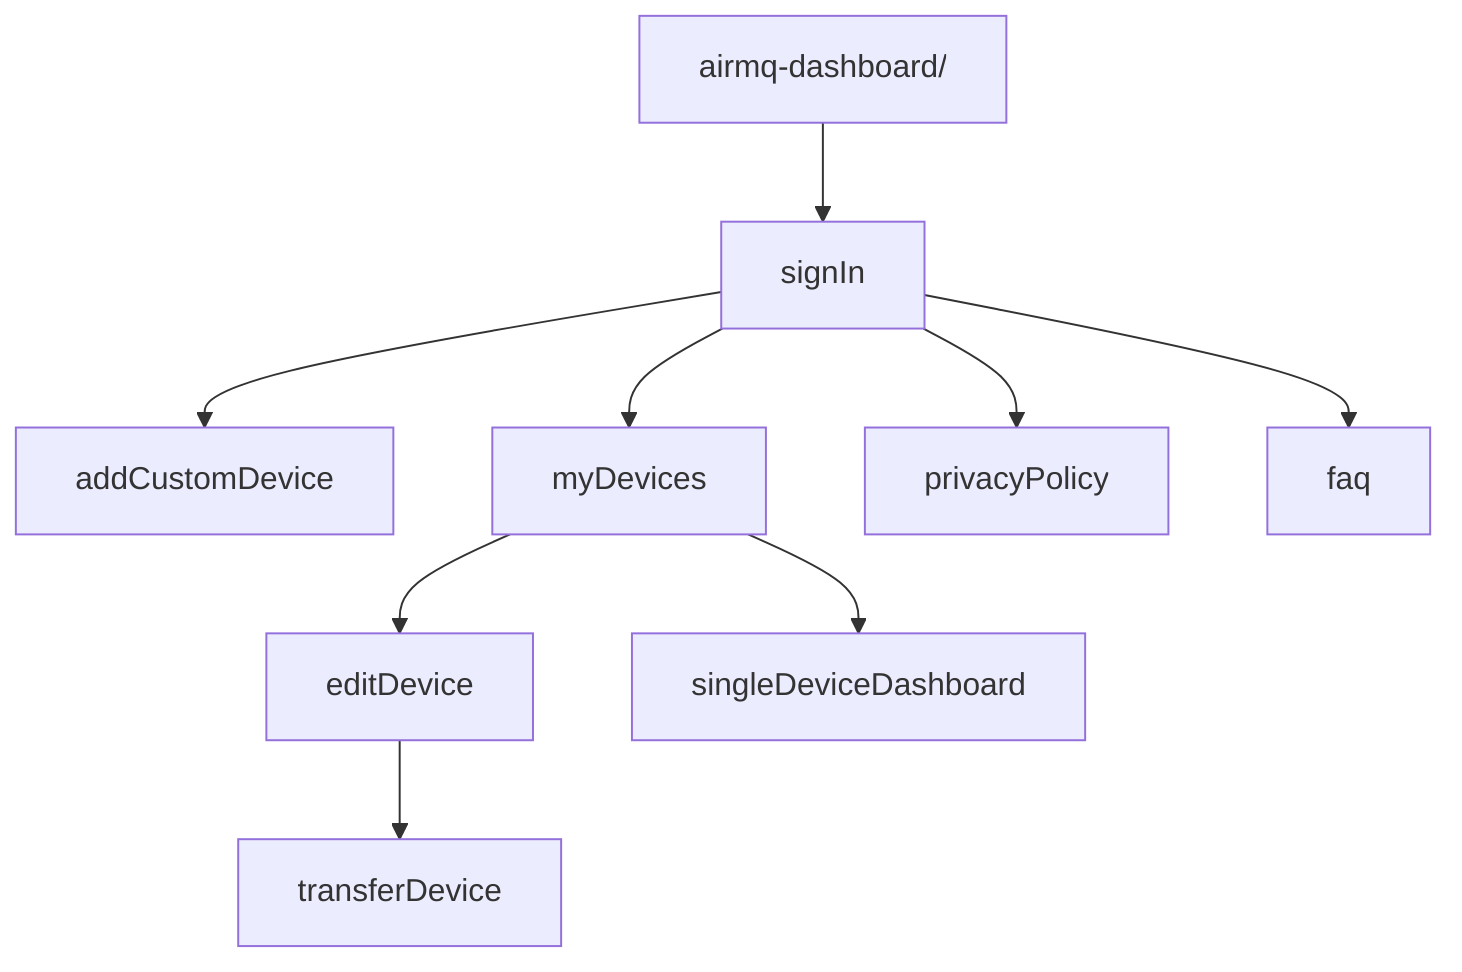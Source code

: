 flowchart TB
    classDef query white-space:pre,text-align:left,fill:#FFF2CC
    classDef mutation text-align:left,fill:#bbf
    classDef modal color:black,fill:lightblue,stroke:#f66,stroke-width:2px,stroke-dasharray: 5 5;
    classDef error fill:#F08080
    classDef wrong fill:#990000
    
    airmq["airmq-dashboard/"]
    airmq --> signIn
    signIn --> addCustomDevice
    signIn --> myDevices
    myDevices --> editDevice
    editDevice --> transferDevice
    myDevices --> singleDeviceDashboard
    signIn --> privacyPolicy
    signIn --> faq